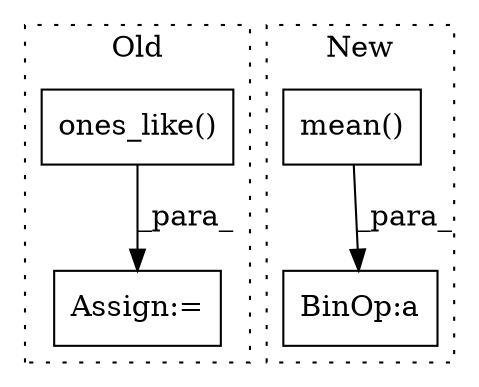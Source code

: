 digraph G {
subgraph cluster0 {
1 [label="ones_like()" a="75" s="9179,9202" l="16,1" shape="box"];
3 [label="Assign:=" a="68" s="9157" l="3" shape="box"];
label = "Old";
style="dotted";
}
subgraph cluster1 {
2 [label="mean()" a="75" s="8911,8946" l="11,1" shape="box"];
4 [label="BinOp:a" a="82" s="9118" l="3" shape="box"];
label = "New";
style="dotted";
}
1 -> 3 [label="_para_"];
2 -> 4 [label="_para_"];
}